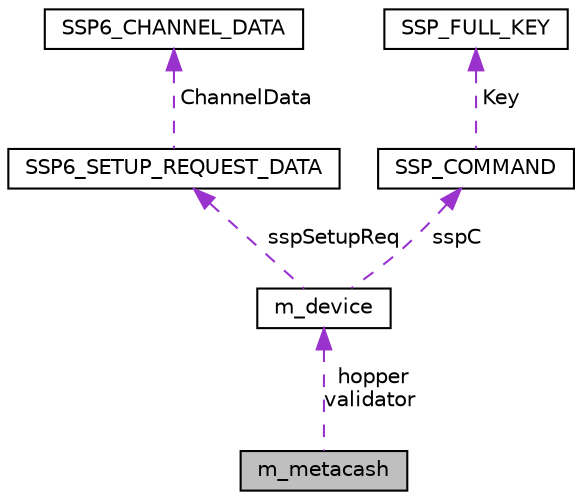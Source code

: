 digraph "m_metacash"
{
  edge [fontname="Helvetica",fontsize="10",labelfontname="Helvetica",labelfontsize="10"];
  node [fontname="Helvetica",fontsize="10",shape=record];
  Node1 [label="m_metacash",height=0.2,width=0.4,color="black", fillcolor="grey75", style="filled", fontcolor="black"];
  Node2 -> Node1 [dir="back",color="darkorchid3",fontsize="10",style="dashed",label=" hopper\nvalidator" ,fontname="Helvetica"];
  Node2 [label="m_device",height=0.2,width=0.4,color="black", fillcolor="white", style="filled",URL="$structm__device.html"];
  Node3 -> Node2 [dir="back",color="darkorchid3",fontsize="10",style="dashed",label=" sspSetupReq" ,fontname="Helvetica"];
  Node3 [label="SSP6_SETUP_REQUEST_DATA",height=0.2,width=0.4,color="black", fillcolor="white", style="filled",URL="$structSSP6__SETUP__REQUEST__DATA.html"];
  Node4 -> Node3 [dir="back",color="darkorchid3",fontsize="10",style="dashed",label=" ChannelData" ,fontname="Helvetica"];
  Node4 [label="SSP6_CHANNEL_DATA",height=0.2,width=0.4,color="black", fillcolor="white", style="filled",URL="$structSSP6__CHANNEL__DATA.html"];
  Node5 -> Node2 [dir="back",color="darkorchid3",fontsize="10",style="dashed",label=" sspC" ,fontname="Helvetica"];
  Node5 [label="SSP_COMMAND",height=0.2,width=0.4,color="black", fillcolor="white", style="filled",URL="$structSSP__COMMAND.html"];
  Node6 -> Node5 [dir="back",color="darkorchid3",fontsize="10",style="dashed",label=" Key" ,fontname="Helvetica"];
  Node6 [label="SSP_FULL_KEY",height=0.2,width=0.4,color="black", fillcolor="white", style="filled",URL="$structSSP__FULL__KEY.html"];
}
